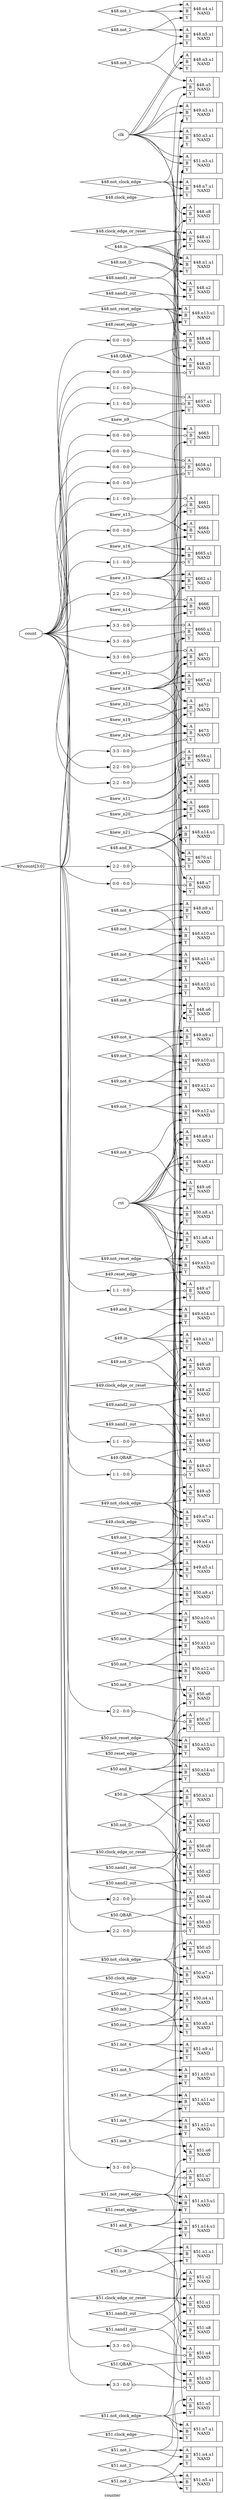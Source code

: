 digraph "counter" {
label="counter";
rankdir="LR";
remincross=true;
n91 [ shape=octagon, label="clk", color="black", fontcolor="black" ];
n92 [ shape=octagon, label="count", color="black", fontcolor="black" ];
n93 [ shape=octagon, label="rst", color="black", fontcolor="black" ];
c97 [ shape=record, label="{{<p94> A|<p95> B|<p96> Y}|$657.u1\nNAND|{}}" ];
x0 [ shape=record, style=rounded, label="<s0> 1:1 - 0:0 " ];
x0:e -> c97:p94:w [arrowhead=odiamond, arrowtail=odiamond, dir=both, color="black", label=""];
x1 [ shape=record, style=rounded, label="<s0> 1:1 - 0:0 " ];
x1:e -> c97:p95:w [arrowhead=odiamond, arrowtail=odiamond, dir=both, color="black", label=""];
c98 [ shape=record, label="{{<p94> A|<p95> B|<p96> Y}|$658.u1\nNAND|{}}" ];
x2 [ shape=record, style=rounded, label="<s0> 0:0 - 0:0 " ];
x2:e -> c98:p94:w [arrowhead=odiamond, arrowtail=odiamond, dir=both, color="black", label=""];
x3 [ shape=record, style=rounded, label="<s0> 0:0 - 0:0 " ];
x3:e -> c98:p95:w [arrowhead=odiamond, arrowtail=odiamond, dir=both, color="black", label=""];
x4 [ shape=record, style=rounded, label="<s0> 0:0 - 0:0 " ];
x4:e -> c98:p96:w [arrowhead=odiamond, arrowtail=odiamond, dir=both, color="black", label=""];
c99 [ shape=record, label="{{<p94> A|<p95> B|<p96> Y}|$659.u1\nNAND|{}}" ];
x5 [ shape=record, style=rounded, label="<s0> 2:2 - 0:0 " ];
x5:e -> c99:p94:w [arrowhead=odiamond, arrowtail=odiamond, dir=both, color="black", label=""];
x6 [ shape=record, style=rounded, label="<s0> 2:2 - 0:0 " ];
x6:e -> c99:p95:w [arrowhead=odiamond, arrowtail=odiamond, dir=both, color="black", label=""];
c100 [ shape=record, label="{{<p94> A|<p95> B|<p96> Y}|$660.u1\nNAND|{}}" ];
x7 [ shape=record, style=rounded, label="<s0> 3:3 - 0:0 " ];
x7:e -> c100:p94:w [arrowhead=odiamond, arrowtail=odiamond, dir=both, color="black", label=""];
x8 [ shape=record, style=rounded, label="<s0> 3:3 - 0:0 " ];
x8:e -> c100:p95:w [arrowhead=odiamond, arrowtail=odiamond, dir=both, color="black", label=""];
c101 [ shape=record, label="{{<p94> A|<p95> B|<p96> Y}|$661\nNAND|{}}" ];
x9 [ shape=record, style=rounded, label="<s0> 1:1 - 0:0 " ];
x9:e -> c101:p94:w [arrowhead=odiamond, arrowtail=odiamond, dir=both, color="black", label=""];
x10 [ shape=record, style=rounded, label="<s0> 0:0 - 0:0 " ];
x10:e -> c101:p95:w [arrowhead=odiamond, arrowtail=odiamond, dir=both, color="black", label=""];
c102 [ shape=record, label="{{<p94> A|<p95> B|<p96> Y}|$662.u1\nNAND|{}}" ];
c103 [ shape=record, label="{{<p94> A|<p95> B|<p96> Y}|$663\nNAND|{}}" ];
x11 [ shape=record, style=rounded, label="<s0> 0:0 - 0:0 " ];
x11:e -> c103:p95:w [arrowhead=odiamond, arrowtail=odiamond, dir=both, color="black", label=""];
c104 [ shape=record, label="{{<p94> A|<p95> B|<p96> Y}|$664\nNAND|{}}" ];
c105 [ shape=record, label="{{<p94> A|<p95> B|<p96> Y}|$665.u1\nNAND|{}}" ];
x12 [ shape=record, style=rounded, label="<s0> 1:1 - 0:0 " ];
x12:e -> c105:p96:w [arrowhead=odiamond, arrowtail=odiamond, dir=both, color="black", label=""];
c106 [ shape=record, label="{{<p94> A|<p95> B|<p96> Y}|$666\nNAND|{}}" ];
x13 [ shape=record, style=rounded, label="<s0> 2:2 - 0:0 " ];
x13:e -> c106:p94:w [arrowhead=odiamond, arrowtail=odiamond, dir=both, color="black", label=""];
c107 [ shape=record, label="{{<p94> A|<p95> B|<p96> Y}|$667.u1\nNAND|{}}" ];
c108 [ shape=record, label="{{<p94> A|<p95> B|<p96> Y}|$668\nNAND|{}}" ];
c109 [ shape=record, label="{{<p94> A|<p95> B|<p96> Y}|$669\nNAND|{}}" ];
c110 [ shape=record, label="{{<p94> A|<p95> B|<p96> Y}|$670.u1\nNAND|{}}" ];
x14 [ shape=record, style=rounded, label="<s0> 2:2 - 0:0 " ];
x14:e -> c110:p96:w [arrowhead=odiamond, arrowtail=odiamond, dir=both, color="black", label=""];
c111 [ shape=record, label="{{<p94> A|<p95> B|<p96> Y}|$671\nNAND|{}}" ];
x15 [ shape=record, style=rounded, label="<s0> 3:3 - 0:0 " ];
x15:e -> c111:p94:w [arrowhead=odiamond, arrowtail=odiamond, dir=both, color="black", label=""];
c112 [ shape=record, label="{{<p94> A|<p95> B|<p96> Y}|$672\nNAND|{}}" ];
c113 [ shape=record, label="{{<p94> A|<p95> B|<p96> Y}|$673\nNAND|{}}" ];
x16 [ shape=record, style=rounded, label="<s0> 3:3 - 0:0 " ];
x16:e -> c113:p96:w [arrowhead=odiamond, arrowtail=odiamond, dir=both, color="black", label=""];
c114 [ shape=record, label="{{<p94> A|<p95> B|<p96> Y}|$48.n1.u1\nNAND|{}}" ];
c115 [ shape=record, label="{{<p94> A|<p95> B|<p96> Y}|$48.n10.u1\nNAND|{}}" ];
c116 [ shape=record, label="{{<p94> A|<p95> B|<p96> Y}|$48.n11.u1\nNAND|{}}" ];
c117 [ shape=record, label="{{<p94> A|<p95> B|<p96> Y}|$48.n12.u1\nNAND|{}}" ];
c118 [ shape=record, label="{{<p94> A|<p95> B|<p96> Y}|$48.n13.u1\nNAND|{}}" ];
c119 [ shape=record, label="{{<p94> A|<p95> B|<p96> Y}|$48.n14.u1\nNAND|{}}" ];
c120 [ shape=record, label="{{<p94> A|<p95> B|<p96> Y}|$48.n3.u1\nNAND|{}}" ];
c121 [ shape=record, label="{{<p94> A|<p95> B|<p96> Y}|$48.n4.u1\nNAND|{}}" ];
c122 [ shape=record, label="{{<p94> A|<p95> B|<p96> Y}|$48.n5.u1\nNAND|{}}" ];
c123 [ shape=record, label="{{<p94> A|<p95> B|<p96> Y}|$48.n7.u1\nNAND|{}}" ];
c124 [ shape=record, label="{{<p94> A|<p95> B|<p96> Y}|$48.n8.u1\nNAND|{}}" ];
c125 [ shape=record, label="{{<p94> A|<p95> B|<p96> Y}|$48.n9.u1\nNAND|{}}" ];
c126 [ shape=record, label="{{<p94> A|<p95> B|<p96> Y}|$48.u1\nNAND|{}}" ];
c127 [ shape=record, label="{{<p94> A|<p95> B|<p96> Y}|$48.u2\nNAND|{}}" ];
c128 [ shape=record, label="{{<p94> A|<p95> B|<p96> Y}|$48.u3\nNAND|{}}" ];
x17 [ shape=record, style=rounded, label="<s0> 0:0 - 0:0 " ];
x17:e -> c128:p96:w [arrowhead=odiamond, arrowtail=odiamond, dir=both, color="black", label=""];
c129 [ shape=record, label="{{<p94> A|<p95> B|<p96> Y}|$48.u4\nNAND|{}}" ];
x18 [ shape=record, style=rounded, label="<s0> 0:0 - 0:0 " ];
x18:e -> c129:p95:w [arrowhead=odiamond, arrowtail=odiamond, dir=both, color="black", label=""];
c130 [ shape=record, label="{{<p94> A|<p95> B|<p96> Y}|$48.u5\nNAND|{}}" ];
c131 [ shape=record, label="{{<p94> A|<p95> B|<p96> Y}|$48.u6\nNAND|{}}" ];
c132 [ shape=record, label="{{<p94> A|<p95> B|<p96> Y}|$48.u7\nNAND|{}}" ];
x19 [ shape=record, style=rounded, label="<s0> 0:0 - 0:0 " ];
x19:e -> c132:p95:w [arrowhead=odiamond, arrowtail=odiamond, dir=both, color="black", label=""];
c133 [ shape=record, label="{{<p94> A|<p95> B|<p96> Y}|$48.u8\nNAND|{}}" ];
c134 [ shape=record, label="{{<p94> A|<p95> B|<p96> Y}|$49.n1.u1\nNAND|{}}" ];
c135 [ shape=record, label="{{<p94> A|<p95> B|<p96> Y}|$49.n10.u1\nNAND|{}}" ];
c136 [ shape=record, label="{{<p94> A|<p95> B|<p96> Y}|$49.n11.u1\nNAND|{}}" ];
c137 [ shape=record, label="{{<p94> A|<p95> B|<p96> Y}|$49.n12.u1\nNAND|{}}" ];
c138 [ shape=record, label="{{<p94> A|<p95> B|<p96> Y}|$49.n13.u1\nNAND|{}}" ];
c139 [ shape=record, label="{{<p94> A|<p95> B|<p96> Y}|$49.n14.u1\nNAND|{}}" ];
c140 [ shape=record, label="{{<p94> A|<p95> B|<p96> Y}|$49.n3.u1\nNAND|{}}" ];
c141 [ shape=record, label="{{<p94> A|<p95> B|<p96> Y}|$49.n4.u1\nNAND|{}}" ];
c142 [ shape=record, label="{{<p94> A|<p95> B|<p96> Y}|$49.n5.u1\nNAND|{}}" ];
c143 [ shape=record, label="{{<p94> A|<p95> B|<p96> Y}|$49.n7.u1\nNAND|{}}" ];
c144 [ shape=record, label="{{<p94> A|<p95> B|<p96> Y}|$49.n8.u1\nNAND|{}}" ];
c145 [ shape=record, label="{{<p94> A|<p95> B|<p96> Y}|$49.n9.u1\nNAND|{}}" ];
c146 [ shape=record, label="{{<p94> A|<p95> B|<p96> Y}|$49.u1\nNAND|{}}" ];
c147 [ shape=record, label="{{<p94> A|<p95> B|<p96> Y}|$49.u2\nNAND|{}}" ];
c148 [ shape=record, label="{{<p94> A|<p95> B|<p96> Y}|$49.u3\nNAND|{}}" ];
x20 [ shape=record, style=rounded, label="<s0> 1:1 - 0:0 " ];
x20:e -> c148:p96:w [arrowhead=odiamond, arrowtail=odiamond, dir=both, color="black", label=""];
c149 [ shape=record, label="{{<p94> A|<p95> B|<p96> Y}|$49.u4\nNAND|{}}" ];
x21 [ shape=record, style=rounded, label="<s0> 1:1 - 0:0 " ];
x21:e -> c149:p95:w [arrowhead=odiamond, arrowtail=odiamond, dir=both, color="black", label=""];
c150 [ shape=record, label="{{<p94> A|<p95> B|<p96> Y}|$49.u5\nNAND|{}}" ];
c151 [ shape=record, label="{{<p94> A|<p95> B|<p96> Y}|$49.u6\nNAND|{}}" ];
c152 [ shape=record, label="{{<p94> A|<p95> B|<p96> Y}|$49.u7\nNAND|{}}" ];
x22 [ shape=record, style=rounded, label="<s0> 1:1 - 0:0 " ];
x22:e -> c152:p95:w [arrowhead=odiamond, arrowtail=odiamond, dir=both, color="black", label=""];
c153 [ shape=record, label="{{<p94> A|<p95> B|<p96> Y}|$49.u8\nNAND|{}}" ];
c154 [ shape=record, label="{{<p94> A|<p95> B|<p96> Y}|$50.n1.u1\nNAND|{}}" ];
c155 [ shape=record, label="{{<p94> A|<p95> B|<p96> Y}|$50.n10.u1\nNAND|{}}" ];
c156 [ shape=record, label="{{<p94> A|<p95> B|<p96> Y}|$50.n11.u1\nNAND|{}}" ];
c157 [ shape=record, label="{{<p94> A|<p95> B|<p96> Y}|$50.n12.u1\nNAND|{}}" ];
c158 [ shape=record, label="{{<p94> A|<p95> B|<p96> Y}|$50.n13.u1\nNAND|{}}" ];
c159 [ shape=record, label="{{<p94> A|<p95> B|<p96> Y}|$50.n14.u1\nNAND|{}}" ];
c160 [ shape=record, label="{{<p94> A|<p95> B|<p96> Y}|$50.n3.u1\nNAND|{}}" ];
c161 [ shape=record, label="{{<p94> A|<p95> B|<p96> Y}|$50.n4.u1\nNAND|{}}" ];
c162 [ shape=record, label="{{<p94> A|<p95> B|<p96> Y}|$50.n5.u1\nNAND|{}}" ];
c163 [ shape=record, label="{{<p94> A|<p95> B|<p96> Y}|$50.n7.u1\nNAND|{}}" ];
c164 [ shape=record, label="{{<p94> A|<p95> B|<p96> Y}|$50.n8.u1\nNAND|{}}" ];
c165 [ shape=record, label="{{<p94> A|<p95> B|<p96> Y}|$50.n9.u1\nNAND|{}}" ];
c166 [ shape=record, label="{{<p94> A|<p95> B|<p96> Y}|$50.u1\nNAND|{}}" ];
c167 [ shape=record, label="{{<p94> A|<p95> B|<p96> Y}|$50.u2\nNAND|{}}" ];
c168 [ shape=record, label="{{<p94> A|<p95> B|<p96> Y}|$50.u3\nNAND|{}}" ];
x23 [ shape=record, style=rounded, label="<s0> 2:2 - 0:0 " ];
x23:e -> c168:p96:w [arrowhead=odiamond, arrowtail=odiamond, dir=both, color="black", label=""];
c169 [ shape=record, label="{{<p94> A|<p95> B|<p96> Y}|$50.u4\nNAND|{}}" ];
x24 [ shape=record, style=rounded, label="<s0> 2:2 - 0:0 " ];
x24:e -> c169:p95:w [arrowhead=odiamond, arrowtail=odiamond, dir=both, color="black", label=""];
c170 [ shape=record, label="{{<p94> A|<p95> B|<p96> Y}|$50.u5\nNAND|{}}" ];
c171 [ shape=record, label="{{<p94> A|<p95> B|<p96> Y}|$50.u6\nNAND|{}}" ];
c172 [ shape=record, label="{{<p94> A|<p95> B|<p96> Y}|$50.u7\nNAND|{}}" ];
x25 [ shape=record, style=rounded, label="<s0> 2:2 - 0:0 " ];
x25:e -> c172:p95:w [arrowhead=odiamond, arrowtail=odiamond, dir=both, color="black", label=""];
c173 [ shape=record, label="{{<p94> A|<p95> B|<p96> Y}|$50.u8\nNAND|{}}" ];
c174 [ shape=record, label="{{<p94> A|<p95> B|<p96> Y}|$51.n1.u1\nNAND|{}}" ];
c175 [ shape=record, label="{{<p94> A|<p95> B|<p96> Y}|$51.n10.u1\nNAND|{}}" ];
c176 [ shape=record, label="{{<p94> A|<p95> B|<p96> Y}|$51.n11.u1\nNAND|{}}" ];
c177 [ shape=record, label="{{<p94> A|<p95> B|<p96> Y}|$51.n12.u1\nNAND|{}}" ];
c178 [ shape=record, label="{{<p94> A|<p95> B|<p96> Y}|$51.n13.u1\nNAND|{}}" ];
c179 [ shape=record, label="{{<p94> A|<p95> B|<p96> Y}|$51.n14.u1\nNAND|{}}" ];
c180 [ shape=record, label="{{<p94> A|<p95> B|<p96> Y}|$51.n3.u1\nNAND|{}}" ];
c181 [ shape=record, label="{{<p94> A|<p95> B|<p96> Y}|$51.n4.u1\nNAND|{}}" ];
c182 [ shape=record, label="{{<p94> A|<p95> B|<p96> Y}|$51.n5.u1\nNAND|{}}" ];
c183 [ shape=record, label="{{<p94> A|<p95> B|<p96> Y}|$51.n7.u1\nNAND|{}}" ];
c184 [ shape=record, label="{{<p94> A|<p95> B|<p96> Y}|$51.n8.u1\nNAND|{}}" ];
c185 [ shape=record, label="{{<p94> A|<p95> B|<p96> Y}|$51.n9.u1\nNAND|{}}" ];
c186 [ shape=record, label="{{<p94> A|<p95> B|<p96> Y}|$51.u1\nNAND|{}}" ];
c187 [ shape=record, label="{{<p94> A|<p95> B|<p96> Y}|$51.u2\nNAND|{}}" ];
c188 [ shape=record, label="{{<p94> A|<p95> B|<p96> Y}|$51.u3\nNAND|{}}" ];
x26 [ shape=record, style=rounded, label="<s0> 3:3 - 0:0 " ];
x26:e -> c188:p96:w [arrowhead=odiamond, arrowtail=odiamond, dir=both, color="black", label=""];
c189 [ shape=record, label="{{<p94> A|<p95> B|<p96> Y}|$51.u4\nNAND|{}}" ];
x27 [ shape=record, style=rounded, label="<s0> 3:3 - 0:0 " ];
x27:e -> c189:p95:w [arrowhead=odiamond, arrowtail=odiamond, dir=both, color="black", label=""];
c190 [ shape=record, label="{{<p94> A|<p95> B|<p96> Y}|$51.u5\nNAND|{}}" ];
c191 [ shape=record, label="{{<p94> A|<p95> B|<p96> Y}|$51.u6\nNAND|{}}" ];
c192 [ shape=record, label="{{<p94> A|<p95> B|<p96> Y}|$51.u7\nNAND|{}}" ];
x28 [ shape=record, style=rounded, label="<s0> 3:3 - 0:0 " ];
x28:e -> c192:p95:w [arrowhead=odiamond, arrowtail=odiamond, dir=both, color="black", label=""];
c193 [ shape=record, label="{{<p94> A|<p95> B|<p96> Y}|$51.u8\nNAND|{}}" ];
n1 [ shape=diamond, label="$0\\count[3:0]" ];
n1:e -> x11:s0:w [color="black", label=""];
n1:e -> x12:s0:w [color="black", label=""];
n1:e -> x14:s0:w [color="black", label=""];
n1:e -> x16:s0:w [color="black", label=""];
n1:e -> x19:s0:w [color="black", label=""];
n1:e -> x22:s0:w [color="black", label=""];
n1:e -> x25:s0:w [color="black", label=""];
n1:e -> x28:s0:w [color="black", label=""];
n1:e -> x4:s0:w [color="black", label=""];
n10 [ shape=diamond, label="$new_n20_" ];
n10:e -> c108:p96:w [color="black", label=""];
n10:e -> c109:p95:w [color="black", label=""];
n11 [ shape=diamond, label="$new_n21_" ];
n11:e -> c109:p96:w [color="black", label=""];
n11:e -> c110:p94:w [color="black", label=""];
n11:e -> c110:p95:w [color="black", label=""];
n12 [ shape=diamond, label="$new_n23_" ];
n12:e -> c111:p96:w [color="black", label=""];
n12:e -> c113:p94:w [color="black", label=""];
n13 [ shape=diamond, label="$new_n24_" ];
n13:e -> c112:p96:w [color="black", label=""];
n13:e -> c113:p95:w [color="black", label=""];
n14 [ shape=diamond, label="$new_n9_" ];
n14:e -> c103:p94:w [color="black", label=""];
n14:e -> c97:p96:w [color="black", label=""];
n15 [ shape=diamond, label="$48.QBAR" ];
n15:e -> c128:p95:w [color="black", label=""];
n15:e -> c129:p96:w [color="black", label=""];
n16 [ shape=diamond, label="$48.and_R" ];
n16:e -> c119:p94:w [color="black", label=""];
n16:e -> c119:p95:w [color="black", label=""];
n16:e -> c132:p96:w [color="black", label=""];
n17 [ shape=diamond, label="$48.clock_edge" ];
n17:e -> c123:p96:w [color="black", label=""];
n18 [ shape=diamond, label="$48.clock_edge_or_reset" ];
n18:e -> c126:p94:w [color="black", label=""];
n18:e -> c127:p94:w [color="black", label=""];
n18:e -> c133:p96:w [color="black", label=""];
n19 [ shape=diamond, label="$48.in" ];
n19:e -> c114:p94:w [color="black", label=""];
n19:e -> c114:p95:w [color="black", label=""];
n19:e -> c119:p96:w [color="black", label=""];
n19:e -> c126:p95:w [color="black", label=""];
n2 [ shape=diamond, label="$new_n11_" ];
n2:e -> c108:p94:w [color="black", label=""];
n2:e -> c99:p96:w [color="black", label=""];
n20 [ shape=diamond, label="$48.nand1_out" ];
n20:e -> c126:p96:w [color="black", label=""];
n20:e -> c128:p94:w [color="black", label=""];
n21 [ shape=diamond, label="$48.nand2_out" ];
n21:e -> c127:p96:w [color="black", label=""];
n21:e -> c129:p94:w [color="black", label=""];
n22 [ shape=diamond, label="$48.not_1" ];
n22:e -> c120:p96:w [color="black", label=""];
n22:e -> c121:p94:w [color="black", label=""];
n22:e -> c121:p95:w [color="black", label=""];
n23 [ shape=diamond, label="$48.not_2" ];
n23:e -> c121:p96:w [color="black", label=""];
n23:e -> c122:p94:w [color="black", label=""];
n23:e -> c122:p95:w [color="black", label=""];
n24 [ shape=diamond, label="$48.not_3" ];
n24:e -> c122:p96:w [color="black", label=""];
n24:e -> c130:p94:w [color="black", label=""];
n25 [ shape=diamond, label="$48.not_4" ];
n25:e -> c124:p96:w [color="black", label=""];
n25:e -> c125:p94:w [color="black", label=""];
n25:e -> c125:p95:w [color="black", label=""];
n26 [ shape=diamond, label="$48.not_5" ];
n26:e -> c115:p94:w [color="black", label=""];
n26:e -> c115:p95:w [color="black", label=""];
n26:e -> c125:p96:w [color="black", label=""];
n27 [ shape=diamond, label="$48.not_6" ];
n27:e -> c115:p96:w [color="black", label=""];
n27:e -> c116:p94:w [color="black", label=""];
n27:e -> c116:p95:w [color="black", label=""];
n28 [ shape=diamond, label="$48.not_7" ];
n28:e -> c116:p96:w [color="black", label=""];
n28:e -> c117:p94:w [color="black", label=""];
n28:e -> c117:p95:w [color="black", label=""];
n29 [ shape=diamond, label="$48.not_8" ];
n29:e -> c117:p96:w [color="black", label=""];
n29:e -> c131:p94:w [color="black", label=""];
n3 [ shape=diamond, label="$new_n12_" ];
n3:e -> c100:p96:w [color="black", label=""];
n3:e -> c112:p94:w [color="black", label=""];
n30 [ shape=diamond, label="$48.not_D" ];
n30:e -> c114:p96:w [color="black", label=""];
n30:e -> c127:p95:w [color="black", label=""];
n31 [ shape=diamond, label="$48.not_clock_edge" ];
n31:e -> c123:p94:w [color="black", label=""];
n31:e -> c123:p95:w [color="black", label=""];
n31:e -> c130:p96:w [color="black", label=""];
n31:e -> c133:p95:w [color="black", label=""];
n32 [ shape=diamond, label="$48.not_reset_edge" ];
n32:e -> c118:p94:w [color="black", label=""];
n32:e -> c118:p95:w [color="black", label=""];
n32:e -> c131:p96:w [color="black", label=""];
n32:e -> c132:p94:w [color="black", label=""];
n32:e -> c133:p94:w [color="black", label=""];
n33 [ shape=diamond, label="$48.reset_edge" ];
n33:e -> c118:p96:w [color="black", label=""];
n34 [ shape=diamond, label="$49.QBAR" ];
n34:e -> c148:p95:w [color="black", label=""];
n34:e -> c149:p96:w [color="black", label=""];
n35 [ shape=diamond, label="$49.and_R" ];
n35:e -> c139:p94:w [color="black", label=""];
n35:e -> c139:p95:w [color="black", label=""];
n35:e -> c152:p96:w [color="black", label=""];
n36 [ shape=diamond, label="$49.clock_edge" ];
n36:e -> c143:p96:w [color="black", label=""];
n37 [ shape=diamond, label="$49.clock_edge_or_reset" ];
n37:e -> c146:p94:w [color="black", label=""];
n37:e -> c147:p94:w [color="black", label=""];
n37:e -> c153:p96:w [color="black", label=""];
n38 [ shape=diamond, label="$49.in" ];
n38:e -> c134:p94:w [color="black", label=""];
n38:e -> c134:p95:w [color="black", label=""];
n38:e -> c139:p96:w [color="black", label=""];
n38:e -> c146:p95:w [color="black", label=""];
n39 [ shape=diamond, label="$49.nand1_out" ];
n39:e -> c146:p96:w [color="black", label=""];
n39:e -> c148:p94:w [color="black", label=""];
n4 [ shape=diamond, label="$new_n13_" ];
n4:e -> c101:p96:w [color="black", label=""];
n4:e -> c102:p94:w [color="black", label=""];
n4:e -> c102:p95:w [color="black", label=""];
n4:e -> c104:p94:w [color="black", label=""];
n4:e -> c108:p95:w [color="black", label=""];
n40 [ shape=diamond, label="$49.nand2_out" ];
n40:e -> c147:p96:w [color="black", label=""];
n40:e -> c149:p94:w [color="black", label=""];
n41 [ shape=diamond, label="$49.not_1" ];
n41:e -> c140:p96:w [color="black", label=""];
n41:e -> c141:p94:w [color="black", label=""];
n41:e -> c141:p95:w [color="black", label=""];
n42 [ shape=diamond, label="$49.not_2" ];
n42:e -> c141:p96:w [color="black", label=""];
n42:e -> c142:p94:w [color="black", label=""];
n42:e -> c142:p95:w [color="black", label=""];
n43 [ shape=diamond, label="$49.not_3" ];
n43:e -> c142:p96:w [color="black", label=""];
n43:e -> c150:p94:w [color="black", label=""];
n44 [ shape=diamond, label="$49.not_4" ];
n44:e -> c144:p96:w [color="black", label=""];
n44:e -> c145:p94:w [color="black", label=""];
n44:e -> c145:p95:w [color="black", label=""];
n45 [ shape=diamond, label="$49.not_5" ];
n45:e -> c135:p94:w [color="black", label=""];
n45:e -> c135:p95:w [color="black", label=""];
n45:e -> c145:p96:w [color="black", label=""];
n46 [ shape=diamond, label="$49.not_6" ];
n46:e -> c135:p96:w [color="black", label=""];
n46:e -> c136:p94:w [color="black", label=""];
n46:e -> c136:p95:w [color="black", label=""];
n47 [ shape=diamond, label="$49.not_7" ];
n47:e -> c136:p96:w [color="black", label=""];
n47:e -> c137:p94:w [color="black", label=""];
n47:e -> c137:p95:w [color="black", label=""];
n48 [ shape=diamond, label="$49.not_8" ];
n48:e -> c137:p96:w [color="black", label=""];
n48:e -> c151:p94:w [color="black", label=""];
n49 [ shape=diamond, label="$49.not_D" ];
n49:e -> c134:p96:w [color="black", label=""];
n49:e -> c147:p95:w [color="black", label=""];
n5 [ shape=diamond, label="$new_n14_" ];
n5:e -> c102:p96:w [color="black", label=""];
n5:e -> c106:p95:w [color="black", label=""];
n50 [ shape=diamond, label="$49.not_clock_edge" ];
n50:e -> c143:p94:w [color="black", label=""];
n50:e -> c143:p95:w [color="black", label=""];
n50:e -> c150:p96:w [color="black", label=""];
n50:e -> c153:p95:w [color="black", label=""];
n51 [ shape=diamond, label="$49.not_reset_edge" ];
n51:e -> c138:p94:w [color="black", label=""];
n51:e -> c138:p95:w [color="black", label=""];
n51:e -> c151:p96:w [color="black", label=""];
n51:e -> c152:p94:w [color="black", label=""];
n51:e -> c153:p94:w [color="black", label=""];
n52 [ shape=diamond, label="$49.reset_edge" ];
n52:e -> c138:p96:w [color="black", label=""];
n53 [ shape=diamond, label="$50.QBAR" ];
n53:e -> c168:p95:w [color="black", label=""];
n53:e -> c169:p96:w [color="black", label=""];
n54 [ shape=diamond, label="$50.and_R" ];
n54:e -> c159:p94:w [color="black", label=""];
n54:e -> c159:p95:w [color="black", label=""];
n54:e -> c172:p96:w [color="black", label=""];
n55 [ shape=diamond, label="$50.clock_edge" ];
n55:e -> c163:p96:w [color="black", label=""];
n56 [ shape=diamond, label="$50.clock_edge_or_reset" ];
n56:e -> c166:p94:w [color="black", label=""];
n56:e -> c167:p94:w [color="black", label=""];
n56:e -> c173:p96:w [color="black", label=""];
n57 [ shape=diamond, label="$50.in" ];
n57:e -> c154:p94:w [color="black", label=""];
n57:e -> c154:p95:w [color="black", label=""];
n57:e -> c159:p96:w [color="black", label=""];
n57:e -> c166:p95:w [color="black", label=""];
n58 [ shape=diamond, label="$50.nand1_out" ];
n58:e -> c166:p96:w [color="black", label=""];
n58:e -> c168:p94:w [color="black", label=""];
n59 [ shape=diamond, label="$50.nand2_out" ];
n59:e -> c167:p96:w [color="black", label=""];
n59:e -> c169:p94:w [color="black", label=""];
n6 [ shape=diamond, label="$new_n15_" ];
n6:e -> c103:p96:w [color="black", label=""];
n6:e -> c104:p95:w [color="black", label=""];
n60 [ shape=diamond, label="$50.not_1" ];
n60:e -> c160:p96:w [color="black", label=""];
n60:e -> c161:p94:w [color="black", label=""];
n60:e -> c161:p95:w [color="black", label=""];
n61 [ shape=diamond, label="$50.not_2" ];
n61:e -> c161:p96:w [color="black", label=""];
n61:e -> c162:p94:w [color="black", label=""];
n61:e -> c162:p95:w [color="black", label=""];
n62 [ shape=diamond, label="$50.not_3" ];
n62:e -> c162:p96:w [color="black", label=""];
n62:e -> c170:p94:w [color="black", label=""];
n63 [ shape=diamond, label="$50.not_4" ];
n63:e -> c164:p96:w [color="black", label=""];
n63:e -> c165:p94:w [color="black", label=""];
n63:e -> c165:p95:w [color="black", label=""];
n64 [ shape=diamond, label="$50.not_5" ];
n64:e -> c155:p94:w [color="black", label=""];
n64:e -> c155:p95:w [color="black", label=""];
n64:e -> c165:p96:w [color="black", label=""];
n65 [ shape=diamond, label="$50.not_6" ];
n65:e -> c155:p96:w [color="black", label=""];
n65:e -> c156:p94:w [color="black", label=""];
n65:e -> c156:p95:w [color="black", label=""];
n66 [ shape=diamond, label="$50.not_7" ];
n66:e -> c156:p96:w [color="black", label=""];
n66:e -> c157:p94:w [color="black", label=""];
n66:e -> c157:p95:w [color="black", label=""];
n67 [ shape=diamond, label="$50.not_8" ];
n67:e -> c157:p96:w [color="black", label=""];
n67:e -> c171:p94:w [color="black", label=""];
n68 [ shape=diamond, label="$50.not_D" ];
n68:e -> c154:p96:w [color="black", label=""];
n68:e -> c167:p95:w [color="black", label=""];
n69 [ shape=diamond, label="$50.not_clock_edge" ];
n69:e -> c163:p94:w [color="black", label=""];
n69:e -> c163:p95:w [color="black", label=""];
n69:e -> c170:p96:w [color="black", label=""];
n69:e -> c173:p95:w [color="black", label=""];
n7 [ shape=diamond, label="$new_n16_" ];
n7:e -> c104:p96:w [color="black", label=""];
n7:e -> c105:p94:w [color="black", label=""];
n7:e -> c105:p95:w [color="black", label=""];
n70 [ shape=diamond, label="$50.not_reset_edge" ];
n70:e -> c158:p94:w [color="black", label=""];
n70:e -> c158:p95:w [color="black", label=""];
n70:e -> c171:p96:w [color="black", label=""];
n70:e -> c172:p94:w [color="black", label=""];
n70:e -> c173:p94:w [color="black", label=""];
n71 [ shape=diamond, label="$50.reset_edge" ];
n71:e -> c158:p96:w [color="black", label=""];
n72 [ shape=diamond, label="$51.QBAR" ];
n72:e -> c188:p95:w [color="black", label=""];
n72:e -> c189:p96:w [color="black", label=""];
n73 [ shape=diamond, label="$51.and_R" ];
n73:e -> c179:p94:w [color="black", label=""];
n73:e -> c179:p95:w [color="black", label=""];
n73:e -> c192:p96:w [color="black", label=""];
n74 [ shape=diamond, label="$51.clock_edge" ];
n74:e -> c183:p96:w [color="black", label=""];
n75 [ shape=diamond, label="$51.clock_edge_or_reset" ];
n75:e -> c186:p94:w [color="black", label=""];
n75:e -> c187:p94:w [color="black", label=""];
n75:e -> c193:p96:w [color="black", label=""];
n76 [ shape=diamond, label="$51.in" ];
n76:e -> c174:p94:w [color="black", label=""];
n76:e -> c174:p95:w [color="black", label=""];
n76:e -> c179:p96:w [color="black", label=""];
n76:e -> c186:p95:w [color="black", label=""];
n77 [ shape=diamond, label="$51.nand1_out" ];
n77:e -> c186:p96:w [color="black", label=""];
n77:e -> c188:p94:w [color="black", label=""];
n78 [ shape=diamond, label="$51.nand2_out" ];
n78:e -> c187:p96:w [color="black", label=""];
n78:e -> c189:p94:w [color="black", label=""];
n79 [ shape=diamond, label="$51.not_1" ];
n79:e -> c180:p96:w [color="black", label=""];
n79:e -> c181:p94:w [color="black", label=""];
n79:e -> c181:p95:w [color="black", label=""];
n8 [ shape=diamond, label="$new_n18_" ];
n8:e -> c106:p96:w [color="black", label=""];
n8:e -> c107:p94:w [color="black", label=""];
n8:e -> c107:p95:w [color="black", label=""];
n8:e -> c109:p94:w [color="black", label=""];
n8:e -> c111:p95:w [color="black", label=""];
n80 [ shape=diamond, label="$51.not_2" ];
n80:e -> c181:p96:w [color="black", label=""];
n80:e -> c182:p94:w [color="black", label=""];
n80:e -> c182:p95:w [color="black", label=""];
n81 [ shape=diamond, label="$51.not_3" ];
n81:e -> c182:p96:w [color="black", label=""];
n81:e -> c190:p94:w [color="black", label=""];
n82 [ shape=diamond, label="$51.not_4" ];
n82:e -> c184:p96:w [color="black", label=""];
n82:e -> c185:p94:w [color="black", label=""];
n82:e -> c185:p95:w [color="black", label=""];
n83 [ shape=diamond, label="$51.not_5" ];
n83:e -> c175:p94:w [color="black", label=""];
n83:e -> c175:p95:w [color="black", label=""];
n83:e -> c185:p96:w [color="black", label=""];
n84 [ shape=diamond, label="$51.not_6" ];
n84:e -> c175:p96:w [color="black", label=""];
n84:e -> c176:p94:w [color="black", label=""];
n84:e -> c176:p95:w [color="black", label=""];
n85 [ shape=diamond, label="$51.not_7" ];
n85:e -> c176:p96:w [color="black", label=""];
n85:e -> c177:p94:w [color="black", label=""];
n85:e -> c177:p95:w [color="black", label=""];
n86 [ shape=diamond, label="$51.not_8" ];
n86:e -> c177:p96:w [color="black", label=""];
n86:e -> c191:p94:w [color="black", label=""];
n87 [ shape=diamond, label="$51.not_D" ];
n87:e -> c174:p96:w [color="black", label=""];
n87:e -> c187:p95:w [color="black", label=""];
n88 [ shape=diamond, label="$51.not_clock_edge" ];
n88:e -> c183:p94:w [color="black", label=""];
n88:e -> c183:p95:w [color="black", label=""];
n88:e -> c190:p96:w [color="black", label=""];
n88:e -> c193:p95:w [color="black", label=""];
n89 [ shape=diamond, label="$51.not_reset_edge" ];
n89:e -> c178:p94:w [color="black", label=""];
n89:e -> c178:p95:w [color="black", label=""];
n89:e -> c191:p96:w [color="black", label=""];
n89:e -> c192:p94:w [color="black", label=""];
n89:e -> c193:p94:w [color="black", label=""];
n9 [ shape=diamond, label="$new_n19_" ];
n9:e -> c107:p96:w [color="black", label=""];
n9:e -> c112:p95:w [color="black", label=""];
n90 [ shape=diamond, label="$51.reset_edge" ];
n90:e -> c178:p96:w [color="black", label=""];
n91:e -> c120:p94:w [color="black", label=""];
n91:e -> c120:p95:w [color="black", label=""];
n91:e -> c130:p95:w [color="black", label=""];
n91:e -> c140:p94:w [color="black", label=""];
n91:e -> c140:p95:w [color="black", label=""];
n91:e -> c150:p95:w [color="black", label=""];
n91:e -> c160:p94:w [color="black", label=""];
n91:e -> c160:p95:w [color="black", label=""];
n91:e -> c170:p95:w [color="black", label=""];
n91:e -> c180:p94:w [color="black", label=""];
n91:e -> c180:p95:w [color="black", label=""];
n91:e -> c190:p95:w [color="black", label=""];
n92:e -> x0:s0:w [color="black", label=""];
n92:e -> x10:s0:w [color="black", label=""];
n92:e -> x13:s0:w [color="black", label=""];
n92:e -> x15:s0:w [color="black", label=""];
n92:e -> x17:s0:w [color="black", label=""];
n92:e -> x18:s0:w [color="black", label=""];
n92:e -> x1:s0:w [color="black", label=""];
n92:e -> x20:s0:w [color="black", label=""];
n92:e -> x21:s0:w [color="black", label=""];
n92:e -> x23:s0:w [color="black", label=""];
n92:e -> x24:s0:w [color="black", label=""];
n92:e -> x26:s0:w [color="black", label=""];
n92:e -> x27:s0:w [color="black", label=""];
n92:e -> x2:s0:w [color="black", label=""];
n92:e -> x3:s0:w [color="black", label=""];
n92:e -> x5:s0:w [color="black", label=""];
n92:e -> x6:s0:w [color="black", label=""];
n92:e -> x7:s0:w [color="black", label=""];
n92:e -> x8:s0:w [color="black", label=""];
n92:e -> x9:s0:w [color="black", label=""];
n93:e -> c124:p94:w [color="black", label=""];
n93:e -> c124:p95:w [color="black", label=""];
n93:e -> c131:p95:w [color="black", label=""];
n93:e -> c144:p94:w [color="black", label=""];
n93:e -> c144:p95:w [color="black", label=""];
n93:e -> c151:p95:w [color="black", label=""];
n93:e -> c164:p94:w [color="black", label=""];
n93:e -> c164:p95:w [color="black", label=""];
n93:e -> c171:p95:w [color="black", label=""];
n93:e -> c184:p94:w [color="black", label=""];
n93:e -> c184:p95:w [color="black", label=""];
n93:e -> c191:p95:w [color="black", label=""];
}
